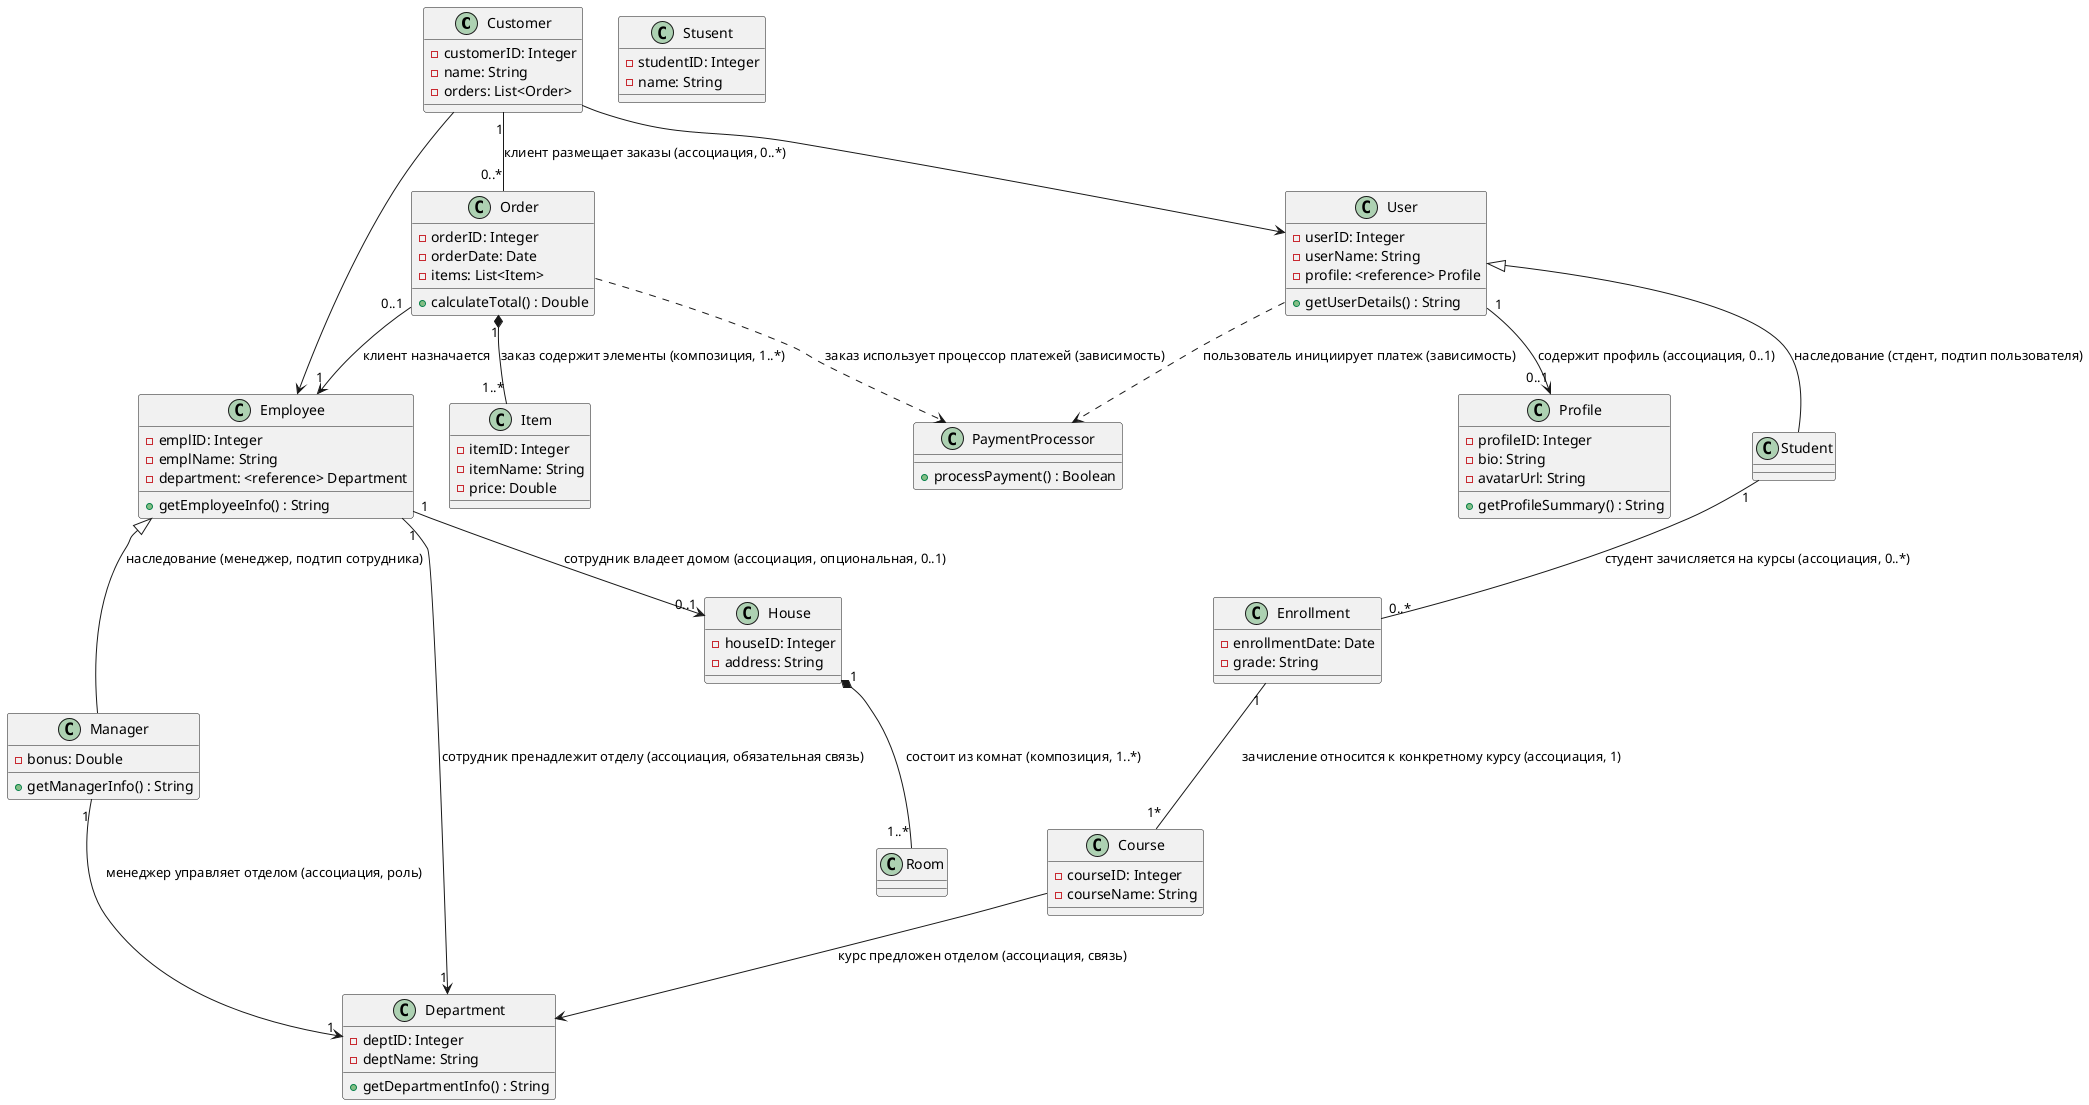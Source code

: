 @startuml

class Customer {
    - customerID: Integer
    - name: String
    - orders: List<Order>
}

class Order {
    - orderID: Integer
    - orderDate: Date
    - items: List<Item>
    + calculateTotal() : Double
}

class Item {
    - itemID: Integer
    - itemName: String
    - price: Double
}

class Employee {
    - emplID: Integer
    - emplName: String
    - department: <reference> Department
    + getEmployeeInfo() : String
}

class User {
    - userID: Integer
    - userName: String
    - profile: <reference> Profile
    + getUserDetails() : String
}

class PaymentProcessor {
    + processPayment() : Boolean
}

class House {
    - houseID: Integer
    - address: String
}

class Manager {
    - bonus: Double
    + getManagerInfo() : String
}

class Department {
    - deptID: Integer
    - deptName: String
    + getDepartmentInfo() : String
}

class Profile {
    - profileID: Integer
    - bio: String
    - avatarUrl: String
    + getProfileSummary() : String
}

class Enrollment {
    - enrollmentDate: Date
    - grade: String
}

class Course {
    - courseID: Integer
    - courseName: String
}

class Stusent {
    - studentID: Integer
    - name: String
}

Customer --> Employee
Customer "1" -- "0..*" Order: клиент размещает заказы (ассоциация, 0..*)
Customer --> User
Order "0..1" --> "1" Employee: клиент назначается
Order "1" *-- "1..*" Item: заказ содержит элементы (композиция, 1..*)
Order ..> PaymentProcessor: заказ использует процессор платежей (зависимость)
Employee "1" --> "1" Department: сотрудник пренадлежит отделу (ассоциация, обязательная связь)
Employee "1" --> "0..1" House: сотрудник владеет домом (ассоциация, опциональная, 0..1)
Employee <|-- Manager: наследование (менеджер, подтип сотрудника)
Manager "1" --> "1" Department: менеджер управляет отделом (ассоциация, роль)
House "1" *-- "1..*" Room: состоит из комнат (композиция, 1..*)
User ..> PaymentProcessor: пользователь инициирует платеж (зависимость)
User "1" --> "0..1" Profile: содержит профиль (ассоциация, 0..1)
User <|-- Student: наследование (стдент, подтип пользователя)
Student "1" -- "0..*" Enrollment: студент зачисляется на курсы (ассоциация, 0..*)
Enrollment "1" -- "1*" Course: зачисление относится к конкретному курсу (ассоциация, 1)
Course --> Department: курс предложен отделом (ассоциация, связь)

@enduml